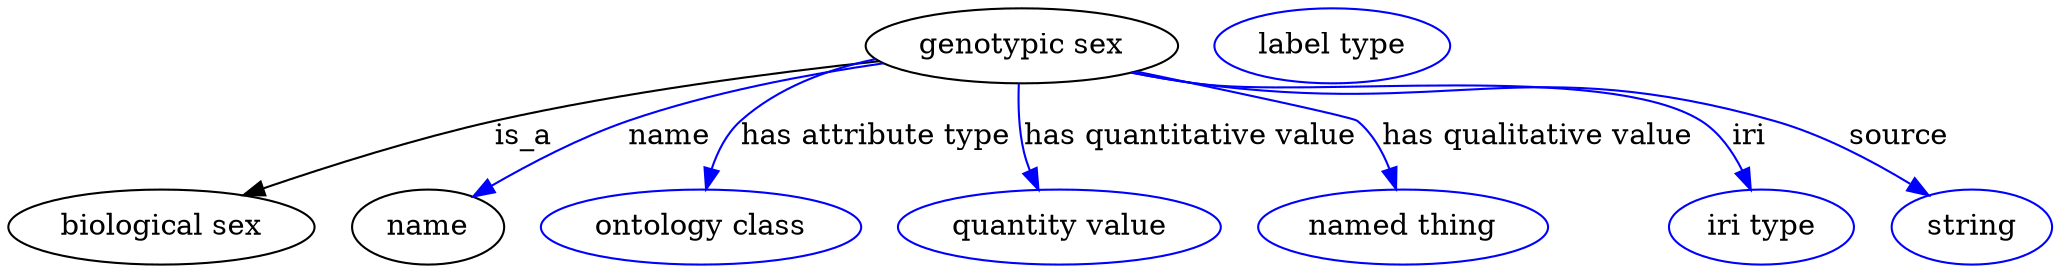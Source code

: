 digraph {
	graph [bb="0,0,980.79,123"];
	node [label="\N"];
	"genotypic sex"	[height=0.5,
		label="genotypic sex",
		pos="486.44,105",
		width=2.0762];
	"biological sex"	[height=0.5,
		pos="73.443,18",
		width=2.0401];
	"genotypic sex" -> "biological sex"	[label=is_a,
		lp="247.44,61.5",
		pos="e,112.73,33.279 417.98,97.628 366.76,92.114 295.21,82.824 233.44,69 195.64,60.54 153.9,47.362 122.53,36.658"];
	name	[height=0.5,
		pos="201.44,18",
		width=1.011];
	"genotypic sex" -> name	[color=blue,
		label=name,
		lp="317.44,61.5",
		pos="e,223.1,32.671 420.05,96.618 383.24,91.314 337.04,82.636 297.44,69 274.49,61.096 250.26,48.438 231.88,37.836",
		style=solid];
	"has attribute type"	[color=blue,
		height=0.5,
		label="ontology class",
		pos="332.44,18",
		width=2.1304];
	"genotypic sex" -> "has attribute type"	[color=blue,
		label="has attribute type",
		lp="416.44,61.5",
		pos="e,334.85,36.104 416.19,98.631 393.28,93.766 369.2,84.916 351.44,69 344.68,62.942 340.32,54.221 337.5,45.753",
		style=solid];
	"has quantitative value"	[color=blue,
		height=0.5,
		label="quantity value",
		pos="504.44,18",
		width=2.1484];
	"genotypic sex" -> "has quantitative value"	[color=blue,
		label="has quantitative value",
		lp="567.44,61.5",
		pos="e,494.42,35.892 484.98,86.643 484.6,76.915 484.88,64.636 487.44,54 488.14,51.106 489.1,48.171 490.21,45.296",
		style=solid];
	"has qualitative value"	[color=blue,
		height=0.5,
		label="named thing",
		pos="669.44,18",
		width=1.9318];
	"genotypic sex" -> "has qualitative value"	[color=blue,
		label="has qualitative value",
		lp="733.94,61.5",
		pos="e,666.06,36.279 541.29,92.681 587.11,83.134 645.3,70.748 647.44,69 654.62,63.134 659.53,54.457 662.85,45.972",
		style=solid];
	iri	[color=blue,
		height=0.5,
		label="iri type",
		pos="841.44,18",
		width=1.2277];
	"genotypic sex" -> iri	[color=blue,
		label=iri,
		lp="835.44,61.5",
		pos="e,836.31,35.901 538.96,92.187 549.04,90.22 559.54,88.376 569.44,87 623.08,79.552 766.55,97.743 812.44,69 821.28,63.465 827.72,54.186 \
832.26,45.114",
		style=solid];
	source	[color=blue,
		height=0.5,
		label=string,
		pos="942.44,18",
		width=1.0652];
	"genotypic sex" -> source	[color=blue,
		label=source,
		lp="907.44,61.5",
		pos="e,921.65,33.248 538.95,92.113 549.03,90.153 559.53,88.33 569.44,87 692.16,70.539 728.27,102.57 847.44,69 870.66,62.459 894.69,49.75 \
912.77,38.783",
		style=solid];
	attribute_name	[color=blue,
		height=0.5,
		label="label type",
		pos="635.44,105",
		width=1.5707];
}
